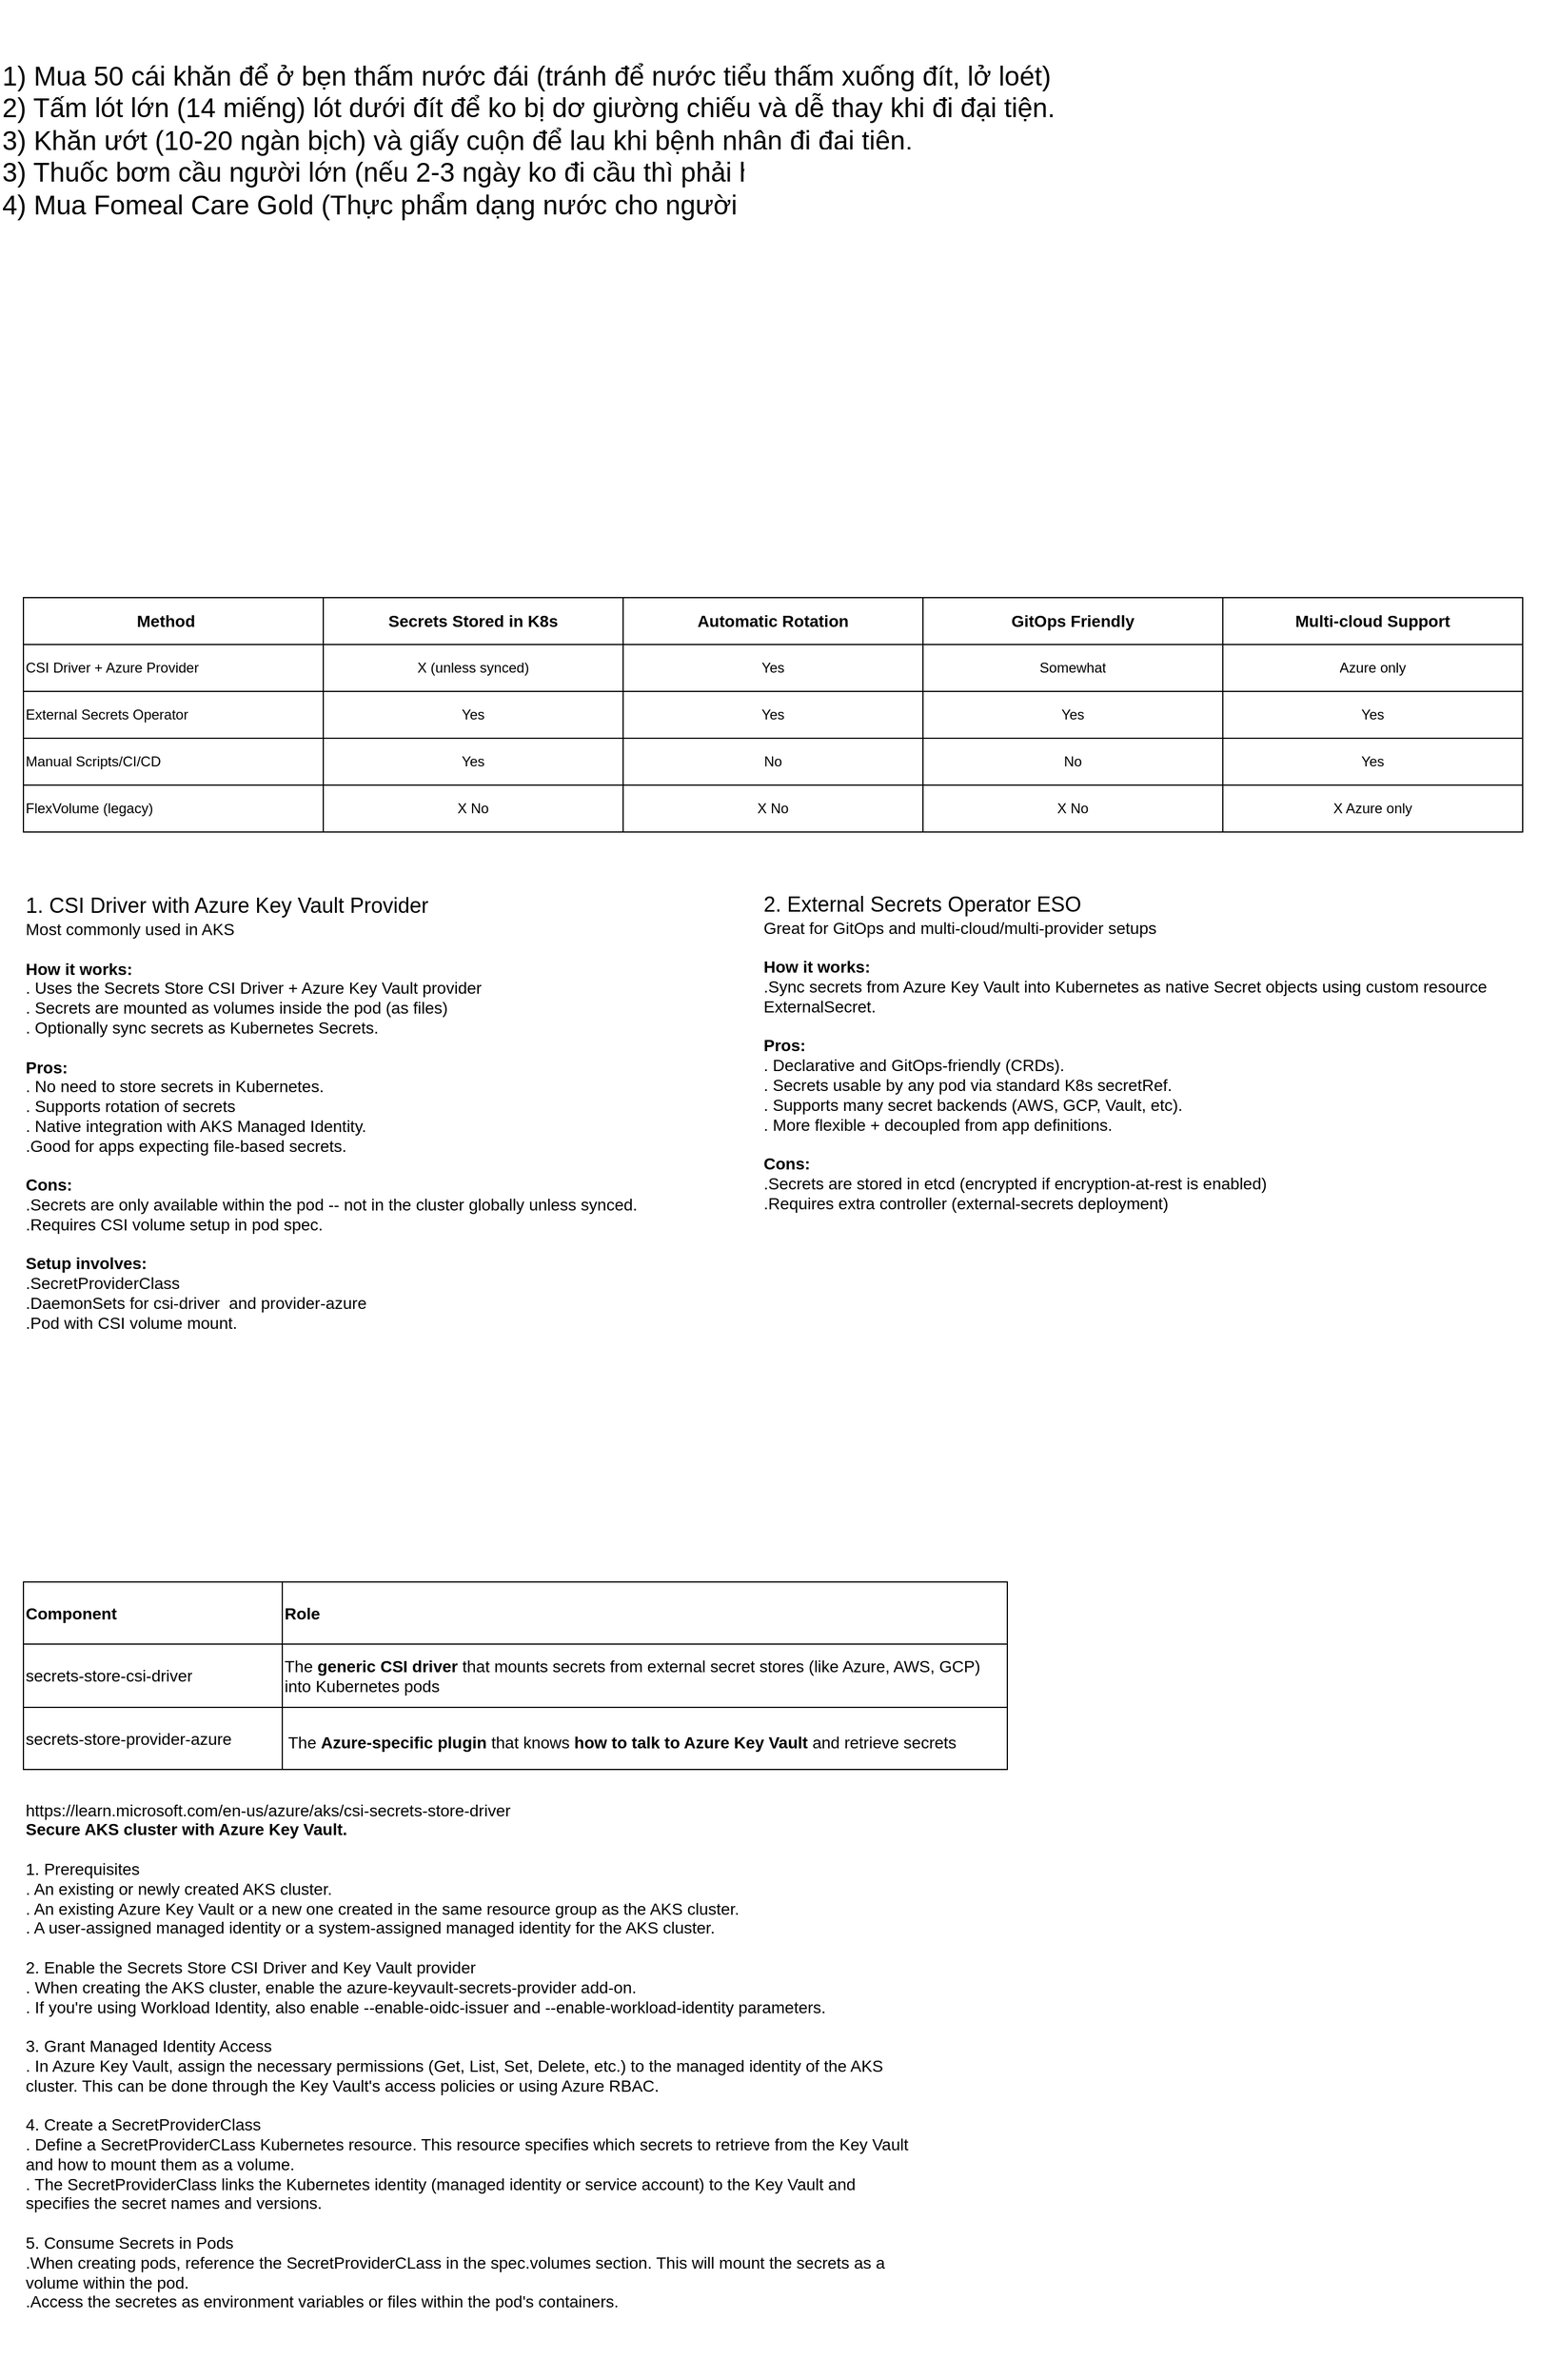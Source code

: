 <mxfile version="28.0.9">
  <diagram name="Page-1" id="P_0fEiLbS9mn6q6-8X8e">
    <mxGraphModel dx="2703" dy="2934" grid="1" gridSize="10" guides="1" tooltips="1" connect="1" arrows="1" fold="1" page="1" pageScale="1" pageWidth="850" pageHeight="1100" math="0" shadow="0">
      <root>
        <mxCell id="0" />
        <mxCell id="1" parent="0" />
        <mxCell id="xgcpUTHf5Nflsly10a9e-1" value="&lt;div&gt;&lt;font style=&quot;font-size: 14px;&quot;&gt;https://learn.microsoft.com/en-us/azure/aks/csi-secrets-store-driver&lt;/font&gt;&lt;/div&gt;&lt;div&gt;&lt;font style=&quot;font-size: 14px;&quot;&gt;&lt;b&gt;Secure AKS cluster with Azure Key Vault.&lt;/b&gt;&lt;/font&gt;&lt;/div&gt;&lt;div&gt;&lt;font style=&quot;font-size: 14px;&quot;&gt;&lt;br&gt;&lt;/font&gt;&lt;/div&gt;&lt;font style=&quot;font-size: 14px;&quot;&gt;1. Prerequisites&lt;/font&gt;&lt;div&gt;&lt;font style=&quot;font-size: 14px;&quot;&gt;. An existing or newly created AKS cluster.&lt;/font&gt;&lt;/div&gt;&lt;div&gt;&lt;font style=&quot;font-size: 14px;&quot;&gt;. An existing Azure Key Vault or a new one created in the same resource group as the AKS cluster.&lt;/font&gt;&lt;/div&gt;&lt;div&gt;&lt;font style=&quot;font-size: 14px;&quot;&gt;. A user-assigned managed identity or a system-assigned managed identity for the AKS cluster.&lt;/font&gt;&lt;/div&gt;&lt;div&gt;&lt;font style=&quot;font-size: 14px;&quot;&gt;&lt;br&gt;&lt;/font&gt;&lt;/div&gt;&lt;div&gt;&lt;font style=&quot;font-size: 14px;&quot;&gt;2. Enable the Secrets Store CSI Driver and Key Vault provider&lt;/font&gt;&lt;/div&gt;&lt;div&gt;&lt;font style=&quot;font-size: 14px;&quot;&gt;. When creating the AKS cluster, enable the azure-keyvault-secrets-provider add-on.&lt;/font&gt;&lt;/div&gt;&lt;div&gt;&lt;font style=&quot;font-size: 14px;&quot;&gt;. If you&#39;re using Workload Identity, also enable --enable-oidc-issuer and --enable-workload-identity parameters.&lt;/font&gt;&lt;/div&gt;&lt;div&gt;&lt;font style=&quot;font-size: 14px;&quot;&gt;&lt;br&gt;&lt;/font&gt;&lt;/div&gt;&lt;div&gt;&lt;font style=&quot;font-size: 14px;&quot;&gt;3. Grant Managed Identity Access&lt;/font&gt;&lt;/div&gt;&lt;div&gt;&lt;font style=&quot;font-size: 14px;&quot;&gt;. In Azure Key Vault, assign the necessary permissions (Get, List, Set, Delete, etc.) to the managed identity of the AKS cluster. This can be done through the Key Vault&#39;s access policies or using Azure RBAC.&lt;/font&gt;&lt;/div&gt;&lt;div&gt;&lt;font style=&quot;font-size: 14px;&quot;&gt;&lt;br&gt;&lt;/font&gt;&lt;/div&gt;&lt;div&gt;&lt;font style=&quot;font-size: 14px;&quot;&gt;4. Create a SecretProviderClass&lt;/font&gt;&lt;/div&gt;&lt;div&gt;&lt;font style=&quot;font-size: 14px;&quot;&gt;. Define a SecretProviderCLass Kubernetes resource. This resource specifies which secrets to retrieve from the Key Vault and how to mount them as a volume.&lt;/font&gt;&lt;/div&gt;&lt;div&gt;&lt;font style=&quot;font-size: 14px;&quot;&gt;. The SecretProviderClass links the Kubernetes identity (managed identity or service account) to the Key Vault and&amp;nbsp;&lt;/font&gt;&lt;/div&gt;&lt;div&gt;&lt;span style=&quot;font-size: 14px;&quot;&gt;specifies the secret names and versions.&lt;/span&gt;&lt;/div&gt;&lt;div&gt;&lt;span style=&quot;font-size: 14px;&quot;&gt;&lt;br&gt;&lt;/span&gt;&lt;/div&gt;&lt;div&gt;&lt;span style=&quot;font-size: 14px;&quot;&gt;5. Consume Secrets in Pods&lt;/span&gt;&lt;/div&gt;&lt;div&gt;&lt;span style=&quot;font-size: 14px;&quot;&gt;.When creating pods, reference the SecretProviderCLass in the spec.volumes section. This will mount the secrets as a volume within the pod.&lt;/span&gt;&lt;/div&gt;&lt;div&gt;&lt;span style=&quot;font-size: 14px;&quot;&gt;.Access the secretes as environment variables or files within the pod&#39;s containers.&lt;/span&gt;&lt;/div&gt;&lt;div&gt;&lt;span style=&quot;font-size: 14px;&quot;&gt;&lt;br&gt;&lt;/span&gt;&lt;/div&gt;&lt;div&gt;&lt;br&gt;&lt;/div&gt;" style="text;html=1;align=left;verticalAlign=middle;whiteSpace=wrap;rounded=0;" parent="1" vertex="1">
          <mxGeometry x="-760" y="40" width="760" height="520" as="geometry" />
        </mxCell>
        <mxCell id="xgcpUTHf5Nflsly10a9e-11" value="" style="shape=table;startSize=0;container=1;collapsible=0;childLayout=tableLayout;fontSize=14;" parent="1" vertex="1">
          <mxGeometry x="-760" y="-120" width="840" height="160" as="geometry" />
        </mxCell>
        <mxCell id="xgcpUTHf5Nflsly10a9e-12" value="" style="shape=tableRow;horizontal=0;startSize=0;swimlaneHead=0;swimlaneBody=0;strokeColor=inherit;top=0;left=0;bottom=0;right=0;collapsible=0;dropTarget=0;fillColor=none;points=[[0,0.5],[1,0.5]];portConstraint=eastwest;" parent="xgcpUTHf5Nflsly10a9e-11" vertex="1">
          <mxGeometry width="840" height="53" as="geometry" />
        </mxCell>
        <mxCell id="xgcpUTHf5Nflsly10a9e-13" value="&lt;font style=&quot;font-size: 14px;&quot;&gt;&lt;b&gt;Component&lt;/b&gt;&lt;/font&gt;" style="shape=partialRectangle;html=1;whiteSpace=wrap;connectable=0;strokeColor=inherit;overflow=hidden;fillColor=none;top=0;left=0;bottom=0;right=0;pointerEvents=1;align=left;" parent="xgcpUTHf5Nflsly10a9e-12" vertex="1">
          <mxGeometry width="221" height="53" as="geometry">
            <mxRectangle width="221" height="53" as="alternateBounds" />
          </mxGeometry>
        </mxCell>
        <mxCell id="xgcpUTHf5Nflsly10a9e-14" value="&lt;font style=&quot;font-size: 14px;&quot;&gt;&lt;b&gt;Role&lt;/b&gt;&lt;/font&gt;" style="shape=partialRectangle;html=1;whiteSpace=wrap;connectable=0;strokeColor=inherit;overflow=hidden;fillColor=none;top=0;left=0;bottom=0;right=0;pointerEvents=1;align=left;" parent="xgcpUTHf5Nflsly10a9e-12" vertex="1">
          <mxGeometry x="221" width="619" height="53" as="geometry">
            <mxRectangle width="619" height="53" as="alternateBounds" />
          </mxGeometry>
        </mxCell>
        <mxCell id="xgcpUTHf5Nflsly10a9e-15" value="" style="shape=tableRow;horizontal=0;startSize=0;swimlaneHead=0;swimlaneBody=0;strokeColor=inherit;top=0;left=0;bottom=0;right=0;collapsible=0;dropTarget=0;fillColor=none;points=[[0,0.5],[1,0.5]];portConstraint=eastwest;" parent="xgcpUTHf5Nflsly10a9e-11" vertex="1">
          <mxGeometry y="53" width="840" height="54" as="geometry" />
        </mxCell>
        <mxCell id="xgcpUTHf5Nflsly10a9e-16" value="&lt;font style=&quot;font-size: 14px;&quot;&gt;secrets-store-csi-driver&lt;/font&gt;" style="shape=partialRectangle;html=1;whiteSpace=wrap;connectable=0;strokeColor=inherit;overflow=hidden;fillColor=none;top=0;left=0;bottom=0;right=0;pointerEvents=1;align=left;" parent="xgcpUTHf5Nflsly10a9e-15" vertex="1">
          <mxGeometry width="221" height="54" as="geometry">
            <mxRectangle width="221" height="54" as="alternateBounds" />
          </mxGeometry>
        </mxCell>
        <mxCell id="xgcpUTHf5Nflsly10a9e-17" value="&lt;font style=&quot;font-size: 14px;&quot;&gt;The &lt;strong style=&quot;&quot; data-start=&quot;357&quot; data-end=&quot;379&quot;&gt;generic CSI driver&lt;/strong&gt; that mounts secrets from external secret stores (like Azure, AWS, GCP) into Kubernetes pods&lt;/font&gt;" style="shape=partialRectangle;html=1;whiteSpace=wrap;connectable=0;strokeColor=inherit;overflow=hidden;fillColor=none;top=0;left=0;bottom=0;right=0;pointerEvents=1;align=left;" parent="xgcpUTHf5Nflsly10a9e-15" vertex="1">
          <mxGeometry x="221" width="619" height="54" as="geometry">
            <mxRectangle width="619" height="54" as="alternateBounds" />
          </mxGeometry>
        </mxCell>
        <mxCell id="xgcpUTHf5Nflsly10a9e-18" value="" style="shape=tableRow;horizontal=0;startSize=0;swimlaneHead=0;swimlaneBody=0;strokeColor=inherit;top=0;left=0;bottom=0;right=0;collapsible=0;dropTarget=0;fillColor=none;points=[[0,0.5],[1,0.5]];portConstraint=eastwest;" parent="xgcpUTHf5Nflsly10a9e-11" vertex="1">
          <mxGeometry y="107" width="840" height="53" as="geometry" />
        </mxCell>
        <mxCell id="xgcpUTHf5Nflsly10a9e-19" value="&lt;font style=&quot;font-size: 14px;&quot;&gt;secrets-store-provider-azure&lt;/font&gt;" style="shape=partialRectangle;html=1;whiteSpace=wrap;connectable=0;strokeColor=inherit;overflow=hidden;fillColor=none;top=0;left=0;bottom=0;right=0;pointerEvents=1;align=left;" parent="xgcpUTHf5Nflsly10a9e-18" vertex="1">
          <mxGeometry width="221" height="53" as="geometry">
            <mxRectangle width="221" height="53" as="alternateBounds" />
          </mxGeometry>
        </mxCell>
        <mxCell id="xgcpUTHf5Nflsly10a9e-20" value="&lt;table&gt;&lt;tbody&gt;&lt;tr&gt;&lt;td data-start=&quot;474&quot; data-end=&quot;511&quot; data-col-size=&quot;sm&quot;&gt;&lt;strong data-start=&quot;476&quot; data-end=&quot;510&quot;&gt;&lt;font style=&quot;font-size: 14px;&quot;&gt;&lt;code data-start=&quot;478&quot; data-end=&quot;508&quot;&gt;&lt;/code&gt;&lt;/font&gt;&lt;/strong&gt;&lt;/td&gt;&lt;/tr&gt;&lt;/tbody&gt;&lt;/table&gt;&lt;table&gt;&lt;tbody&gt;&lt;tr&gt;&lt;td data-col-size=&quot;lg&quot; data-start=&quot;511&quot; data-end=&quot;611&quot;&gt;&lt;font style=&quot;font-size: 14px;&quot;&gt;The &lt;strong data-start=&quot;517&quot; data-end=&quot;542&quot;&gt;Azure-specific plugin&lt;/strong&gt; that knows &lt;strong data-start=&quot;554&quot; data-end=&quot;588&quot;&gt;how to talk to Azure Key Vault&lt;/strong&gt; and retrieve secrets&lt;/font&gt;&lt;/td&gt;&lt;/tr&gt;&lt;/tbody&gt;&lt;/table&gt;" style="shape=partialRectangle;html=1;whiteSpace=wrap;connectable=0;strokeColor=inherit;overflow=hidden;fillColor=none;top=0;left=0;bottom=0;right=0;pointerEvents=1;align=left;" parent="xgcpUTHf5Nflsly10a9e-18" vertex="1">
          <mxGeometry x="221" width="619" height="53" as="geometry">
            <mxRectangle width="619" height="53" as="alternateBounds" />
          </mxGeometry>
        </mxCell>
        <mxCell id="xgcpUTHf5Nflsly10a9e-21" value="&lt;font style=&quot;font-size: 23px;&quot;&gt;1) Mua 50 cái khăn để ở bẹn thấm nước đái (tránh để nước tiểu thấm xuống đít, lở loét)&lt;/font&gt;&lt;div&gt;&lt;font style=&quot;font-size: 23px;&quot;&gt;2) Tấm lót lớn (14 miếng) lót dưới đít để ko bị dơ giường chiếu và dễ thay khi đi đại tiện.&lt;/font&gt;&lt;/div&gt;&lt;div&gt;&lt;font style=&quot;font-size: 23px;&quot;&gt;3) Khăn ướt (10-20 ngàn bịch) và giấy cuộn để lau khi bệnh nhân đi đại tiện.&lt;/font&gt;&lt;/div&gt;&lt;div&gt;&lt;font style=&quot;font-size: 23px;&quot;&gt;3) Thuốc bơm cầu người lớn (nếu 2-3 ngày ko đi cầu thì phải hỏi người bệnh rồi bơm)&lt;/font&gt;&lt;/div&gt;&lt;div&gt;&lt;font style=&quot;font-size: 23px;&quot;&gt;4) Mua&amp;nbsp;Fomeal Care Gold (Thực phẩm dạng nước cho người tiểu đường) để cho ăn.&lt;/font&gt;&lt;/div&gt;" style="text;html=1;align=left;verticalAlign=middle;whiteSpace=wrap;rounded=0;" parent="1" vertex="1">
          <mxGeometry x="-780" y="-1470" width="940" height="240" as="geometry" />
        </mxCell>
        <mxCell id="mOrBXm5TbnMwmnYcqCQa-109" value="&lt;div&gt;&lt;font style=&quot;font-size: 18px;&quot;&gt;1. &lt;font&gt;CSI Driver with Azure Key Vault Provider&lt;/font&gt;&lt;/font&gt;&lt;/div&gt;&lt;div&gt;Most commonly used in AKS&lt;/div&gt;&lt;div&gt;&lt;br&gt;&lt;/div&gt;&lt;div&gt;&lt;b&gt;How it works:&lt;/b&gt;&lt;/div&gt;&lt;div&gt;. Uses the Secrets Store CSI Driver + Azure Key Vault provider&lt;/div&gt;&lt;div&gt;. Secrets are mounted as volumes inside the pod (as files)&lt;/div&gt;&lt;div&gt;. Optionally sync secrets as Kubernetes Secrets.&lt;/div&gt;&lt;div&gt;&lt;br&gt;&lt;/div&gt;&lt;div&gt;&lt;b&gt;Pros:&lt;/b&gt;&lt;/div&gt;&lt;div&gt;. No need to store secrets in Kubernetes.&lt;/div&gt;&lt;div&gt;. Supports rotation of secrets&lt;/div&gt;&lt;div&gt;. Native integration with AKS Managed Identity.&lt;/div&gt;&lt;div&gt;.Good for apps expecting file-based secrets.&lt;/div&gt;&lt;div&gt;&lt;br&gt;&lt;/div&gt;&lt;div&gt;&lt;b&gt;Cons:&lt;/b&gt;&lt;/div&gt;&lt;div&gt;.Secrets are only available within the pod -- not in the cluster globally unless synced.&lt;/div&gt;&lt;div&gt;.Requires CSI volume setup in pod spec.&lt;/div&gt;&lt;div&gt;&lt;br&gt;&lt;/div&gt;&lt;div&gt;&lt;b&gt;Setup involves:&lt;/b&gt;&lt;/div&gt;&lt;div&gt;.SecretProviderClass &lt;br&gt;&lt;/div&gt;&lt;div&gt;.DaemonSets for csi-driver&amp;nbsp; and provider-azure&lt;/div&gt;&lt;div&gt;.Pod with CSI volume mount.&lt;br&gt;&lt;/div&gt;" style="text;html=1;align=left;verticalAlign=middle;whiteSpace=wrap;rounded=0;fontSize=14;" vertex="1" parent="1">
          <mxGeometry x="-760" y="-720" width="600" height="400" as="geometry" />
        </mxCell>
        <mxCell id="mOrBXm5TbnMwmnYcqCQa-110" value="&lt;div&gt;&lt;font style=&quot;font-size: 18px;&quot;&gt;2. External Secrets Operator ESO&lt;/font&gt;&lt;/div&gt;&lt;div&gt;&lt;font style=&quot;font-size: 14px;&quot;&gt;&lt;font&gt;Great for GitOps and multi-cloud/multi-provider setups&lt;/font&gt;&lt;/font&gt;&lt;/div&gt;&lt;div&gt;&lt;font style=&quot;font-size: 14px;&quot;&gt;&lt;font&gt;&lt;br&gt;&lt;/font&gt;&lt;/font&gt;&lt;/div&gt;&lt;div&gt;&lt;font style=&quot;font-size: 14px;&quot;&gt;&lt;font&gt;&lt;b&gt;How it works:&lt;/b&gt;&lt;/font&gt;&lt;/font&gt;&lt;/div&gt;&lt;div&gt;&lt;font style=&quot;font-size: 14px;&quot;&gt;&lt;font&gt;.Sync secrets from Azure Key Vault into Kubernetes as native Secret objects using custom resource ExternalSecret.&lt;/font&gt;&lt;/font&gt;&lt;/div&gt;&lt;div&gt;&lt;font style=&quot;font-size: 14px;&quot;&gt;&lt;font&gt;&lt;br&gt;&lt;/font&gt;&lt;/font&gt;&lt;/div&gt;&lt;div&gt;&lt;font style=&quot;font-size: 14px;&quot;&gt;&lt;font&gt;&lt;b&gt;Pros:&lt;/b&gt;&lt;/font&gt;&lt;/font&gt;&lt;/div&gt;&lt;div&gt;&lt;font style=&quot;font-size: 14px;&quot;&gt;&lt;font&gt;. Declarative and GitOps-friendly (CRDs).&lt;/font&gt;&lt;/font&gt;&lt;/div&gt;&lt;div&gt;&lt;font style=&quot;font-size: 14px;&quot;&gt;&lt;font&gt;. Secrets usable by any pod via standard K8s secretRef.&lt;/font&gt;&lt;/font&gt;&lt;/div&gt;&lt;div&gt;&lt;font style=&quot;font-size: 14px;&quot;&gt;&lt;font&gt;. Supports many secret backends (AWS, GCP, Vault, etc).&lt;/font&gt;&lt;/font&gt;&lt;/div&gt;&lt;div&gt;&lt;font style=&quot;font-size: 14px;&quot;&gt;&lt;font&gt;. More flexible + decoupled from app definitions.&lt;/font&gt;&lt;/font&gt;&lt;/div&gt;&lt;div&gt;&lt;font style=&quot;font-size: 14px;&quot;&gt;&lt;font&gt;&lt;br&gt;&lt;/font&gt;&lt;/font&gt;&lt;/div&gt;&lt;div&gt;&lt;font style=&quot;font-size: 14px;&quot;&gt;&lt;font&gt;&lt;b&gt;Cons:&lt;/b&gt;&lt;/font&gt;&lt;/font&gt;&lt;/div&gt;&lt;div&gt;&lt;font style=&quot;font-size: 14px;&quot;&gt;&lt;font&gt;.Secrets are stored in etcd (encrypted if encryption-at-rest is enabled)&lt;/font&gt;&lt;/font&gt;&lt;/div&gt;&lt;div&gt;&lt;font style=&quot;font-size: 14px;&quot;&gt;&lt;font&gt;.Requires extra controller (external-secrets deployment)&lt;/font&gt;&lt;/font&gt;&lt;/div&gt;&lt;div&gt;&lt;font style=&quot;font-size: 14px;&quot;&gt;&lt;font&gt;&lt;br&gt;&lt;/font&gt;&lt;/font&gt;&lt;/div&gt;&lt;div&gt;&lt;font style=&quot;font-size: 14px;&quot;&gt;&lt;font&gt;&lt;br&gt;&lt;/font&gt;&lt;/font&gt;&lt;/div&gt;" style="text;html=1;align=left;verticalAlign=middle;whiteSpace=wrap;rounded=0;" vertex="1" parent="1">
          <mxGeometry x="-130" y="-720" width="680" height="330" as="geometry" />
        </mxCell>
        <mxCell id="mOrBXm5TbnMwmnYcqCQa-111" value="" style="shape=table;startSize=0;container=1;collapsible=0;childLayout=tableLayout;" vertex="1" parent="1">
          <mxGeometry x="-760" y="-960" width="1280" height="200" as="geometry" />
        </mxCell>
        <mxCell id="mOrBXm5TbnMwmnYcqCQa-112" value="" style="shape=tableRow;horizontal=0;startSize=0;swimlaneHead=0;swimlaneBody=0;strokeColor=inherit;top=0;left=0;bottom=0;right=0;collapsible=0;dropTarget=0;fillColor=none;points=[[0,0.5],[1,0.5]];portConstraint=eastwest;" vertex="1" parent="mOrBXm5TbnMwmnYcqCQa-111">
          <mxGeometry width="1280" height="40" as="geometry" />
        </mxCell>
        <mxCell id="mOrBXm5TbnMwmnYcqCQa-113" value="&lt;b&gt;&lt;font style=&quot;font-size: 14px;&quot;&gt;Method&lt;span style=&quot;white-space: pre;&quot;&gt;&#x9;&lt;/span&gt;&lt;/font&gt;&lt;/b&gt;" style="shape=partialRectangle;html=1;whiteSpace=wrap;connectable=0;strokeColor=inherit;overflow=hidden;fillColor=none;top=0;left=0;bottom=0;right=0;pointerEvents=1;" vertex="1" parent="mOrBXm5TbnMwmnYcqCQa-112">
          <mxGeometry width="256" height="40" as="geometry">
            <mxRectangle width="256" height="40" as="alternateBounds" />
          </mxGeometry>
        </mxCell>
        <mxCell id="mOrBXm5TbnMwmnYcqCQa-114" value="&lt;b&gt;&lt;font style=&quot;font-size: 14px;&quot;&gt;Secrets Stored in K8s&lt;/font&gt;&lt;/b&gt;" style="shape=partialRectangle;html=1;whiteSpace=wrap;connectable=0;strokeColor=inherit;overflow=hidden;fillColor=none;top=0;left=0;bottom=0;right=0;pointerEvents=1;" vertex="1" parent="mOrBXm5TbnMwmnYcqCQa-112">
          <mxGeometry x="256" width="256" height="40" as="geometry">
            <mxRectangle width="256" height="40" as="alternateBounds" />
          </mxGeometry>
        </mxCell>
        <mxCell id="mOrBXm5TbnMwmnYcqCQa-115" value="&lt;b&gt;&lt;font style=&quot;font-size: 14px;&quot;&gt;Automatic Rotation&lt;/font&gt;&lt;/b&gt;" style="shape=partialRectangle;html=1;whiteSpace=wrap;connectable=0;strokeColor=inherit;overflow=hidden;fillColor=none;top=0;left=0;bottom=0;right=0;pointerEvents=1;" vertex="1" parent="mOrBXm5TbnMwmnYcqCQa-112">
          <mxGeometry x="512" width="256" height="40" as="geometry">
            <mxRectangle width="256" height="40" as="alternateBounds" />
          </mxGeometry>
        </mxCell>
        <mxCell id="mOrBXm5TbnMwmnYcqCQa-116" value="&lt;b&gt;&lt;font style=&quot;font-size: 14px;&quot;&gt;GitOps Friendly&lt;/font&gt;&lt;/b&gt;" style="shape=partialRectangle;html=1;whiteSpace=wrap;connectable=0;strokeColor=inherit;overflow=hidden;fillColor=none;top=0;left=0;bottom=0;right=0;pointerEvents=1;" vertex="1" parent="mOrBXm5TbnMwmnYcqCQa-112">
          <mxGeometry x="768" width="256" height="40" as="geometry">
            <mxRectangle width="256" height="40" as="alternateBounds" />
          </mxGeometry>
        </mxCell>
        <mxCell id="mOrBXm5TbnMwmnYcqCQa-117" value="&lt;font style=&quot;font-size: 14px;&quot;&gt;&lt;b&gt;Multi-cloud Support&lt;/b&gt;&lt;/font&gt;" style="shape=partialRectangle;html=1;whiteSpace=wrap;connectable=0;strokeColor=inherit;overflow=hidden;fillColor=none;top=0;left=0;bottom=0;right=0;pointerEvents=1;" vertex="1" parent="mOrBXm5TbnMwmnYcqCQa-112">
          <mxGeometry x="1024" width="256" height="40" as="geometry">
            <mxRectangle width="256" height="40" as="alternateBounds" />
          </mxGeometry>
        </mxCell>
        <mxCell id="mOrBXm5TbnMwmnYcqCQa-118" value="" style="shape=tableRow;horizontal=0;startSize=0;swimlaneHead=0;swimlaneBody=0;strokeColor=inherit;top=0;left=0;bottom=0;right=0;collapsible=0;dropTarget=0;fillColor=none;points=[[0,0.5],[1,0.5]];portConstraint=eastwest;" vertex="1" parent="mOrBXm5TbnMwmnYcqCQa-111">
          <mxGeometry y="40" width="1280" height="40" as="geometry" />
        </mxCell>
        <mxCell id="mOrBXm5TbnMwmnYcqCQa-119" value="&lt;div align=&quot;left&quot;&gt;CSI Driver + Azure Provider&lt;/div&gt;" style="shape=partialRectangle;html=1;whiteSpace=wrap;connectable=0;strokeColor=inherit;overflow=hidden;fillColor=none;top=0;left=0;bottom=0;right=0;pointerEvents=1;align=left;" vertex="1" parent="mOrBXm5TbnMwmnYcqCQa-118">
          <mxGeometry width="256" height="40" as="geometry">
            <mxRectangle width="256" height="40" as="alternateBounds" />
          </mxGeometry>
        </mxCell>
        <mxCell id="mOrBXm5TbnMwmnYcqCQa-120" value="X (unless synced)" style="shape=partialRectangle;html=1;whiteSpace=wrap;connectable=0;strokeColor=inherit;overflow=hidden;fillColor=none;top=0;left=0;bottom=0;right=0;pointerEvents=1;" vertex="1" parent="mOrBXm5TbnMwmnYcqCQa-118">
          <mxGeometry x="256" width="256" height="40" as="geometry">
            <mxRectangle width="256" height="40" as="alternateBounds" />
          </mxGeometry>
        </mxCell>
        <mxCell id="mOrBXm5TbnMwmnYcqCQa-121" value="Yes" style="shape=partialRectangle;html=1;whiteSpace=wrap;connectable=0;strokeColor=inherit;overflow=hidden;fillColor=none;top=0;left=0;bottom=0;right=0;pointerEvents=1;" vertex="1" parent="mOrBXm5TbnMwmnYcqCQa-118">
          <mxGeometry x="512" width="256" height="40" as="geometry">
            <mxRectangle width="256" height="40" as="alternateBounds" />
          </mxGeometry>
        </mxCell>
        <mxCell id="mOrBXm5TbnMwmnYcqCQa-122" value="Somewhat" style="shape=partialRectangle;html=1;whiteSpace=wrap;connectable=0;strokeColor=inherit;overflow=hidden;fillColor=none;top=0;left=0;bottom=0;right=0;pointerEvents=1;" vertex="1" parent="mOrBXm5TbnMwmnYcqCQa-118">
          <mxGeometry x="768" width="256" height="40" as="geometry">
            <mxRectangle width="256" height="40" as="alternateBounds" />
          </mxGeometry>
        </mxCell>
        <mxCell id="mOrBXm5TbnMwmnYcqCQa-123" value="Azure only" style="shape=partialRectangle;html=1;whiteSpace=wrap;connectable=0;strokeColor=inherit;overflow=hidden;fillColor=none;top=0;left=0;bottom=0;right=0;pointerEvents=1;" vertex="1" parent="mOrBXm5TbnMwmnYcqCQa-118">
          <mxGeometry x="1024" width="256" height="40" as="geometry">
            <mxRectangle width="256" height="40" as="alternateBounds" />
          </mxGeometry>
        </mxCell>
        <mxCell id="mOrBXm5TbnMwmnYcqCQa-124" value="" style="shape=tableRow;horizontal=0;startSize=0;swimlaneHead=0;swimlaneBody=0;strokeColor=inherit;top=0;left=0;bottom=0;right=0;collapsible=0;dropTarget=0;fillColor=none;points=[[0,0.5],[1,0.5]];portConstraint=eastwest;" vertex="1" parent="mOrBXm5TbnMwmnYcqCQa-111">
          <mxGeometry y="80" width="1280" height="40" as="geometry" />
        </mxCell>
        <mxCell id="mOrBXm5TbnMwmnYcqCQa-125" value="&lt;div align=&quot;left&quot;&gt;External Secrets Operator&lt;/div&gt;" style="shape=partialRectangle;html=1;whiteSpace=wrap;connectable=0;strokeColor=inherit;overflow=hidden;fillColor=none;top=0;left=0;bottom=0;right=0;pointerEvents=1;align=left;" vertex="1" parent="mOrBXm5TbnMwmnYcqCQa-124">
          <mxGeometry width="256" height="40" as="geometry">
            <mxRectangle width="256" height="40" as="alternateBounds" />
          </mxGeometry>
        </mxCell>
        <mxCell id="mOrBXm5TbnMwmnYcqCQa-126" value="&lt;span style=&quot;white-space: pre;&quot;&gt;Yes&lt;/span&gt;" style="shape=partialRectangle;html=1;whiteSpace=wrap;connectable=0;strokeColor=inherit;overflow=hidden;fillColor=none;top=0;left=0;bottom=0;right=0;pointerEvents=1;" vertex="1" parent="mOrBXm5TbnMwmnYcqCQa-124">
          <mxGeometry x="256" width="256" height="40" as="geometry">
            <mxRectangle width="256" height="40" as="alternateBounds" />
          </mxGeometry>
        </mxCell>
        <mxCell id="mOrBXm5TbnMwmnYcqCQa-127" value="Yes" style="shape=partialRectangle;html=1;whiteSpace=wrap;connectable=0;strokeColor=inherit;overflow=hidden;fillColor=none;top=0;left=0;bottom=0;right=0;pointerEvents=1;" vertex="1" parent="mOrBXm5TbnMwmnYcqCQa-124">
          <mxGeometry x="512" width="256" height="40" as="geometry">
            <mxRectangle width="256" height="40" as="alternateBounds" />
          </mxGeometry>
        </mxCell>
        <mxCell id="mOrBXm5TbnMwmnYcqCQa-128" value="Yes" style="shape=partialRectangle;html=1;whiteSpace=wrap;connectable=0;strokeColor=inherit;overflow=hidden;fillColor=none;top=0;left=0;bottom=0;right=0;pointerEvents=1;" vertex="1" parent="mOrBXm5TbnMwmnYcqCQa-124">
          <mxGeometry x="768" width="256" height="40" as="geometry">
            <mxRectangle width="256" height="40" as="alternateBounds" />
          </mxGeometry>
        </mxCell>
        <mxCell id="mOrBXm5TbnMwmnYcqCQa-129" value="Yes" style="shape=partialRectangle;html=1;whiteSpace=wrap;connectable=0;strokeColor=inherit;overflow=hidden;fillColor=none;top=0;left=0;bottom=0;right=0;pointerEvents=1;" vertex="1" parent="mOrBXm5TbnMwmnYcqCQa-124">
          <mxGeometry x="1024" width="256" height="40" as="geometry">
            <mxRectangle width="256" height="40" as="alternateBounds" />
          </mxGeometry>
        </mxCell>
        <mxCell id="mOrBXm5TbnMwmnYcqCQa-130" value="" style="shape=tableRow;horizontal=0;startSize=0;swimlaneHead=0;swimlaneBody=0;strokeColor=inherit;top=0;left=0;bottom=0;right=0;collapsible=0;dropTarget=0;fillColor=none;points=[[0,0.5],[1,0.5]];portConstraint=eastwest;" vertex="1" parent="mOrBXm5TbnMwmnYcqCQa-111">
          <mxGeometry y="120" width="1280" height="40" as="geometry" />
        </mxCell>
        <mxCell id="mOrBXm5TbnMwmnYcqCQa-131" value="&lt;div align=&quot;left&quot;&gt;Manual Scripts/CI/CD&lt;/div&gt;" style="shape=partialRectangle;html=1;whiteSpace=wrap;connectable=0;strokeColor=inherit;overflow=hidden;fillColor=none;top=0;left=0;bottom=0;right=0;pointerEvents=1;align=left;" vertex="1" parent="mOrBXm5TbnMwmnYcqCQa-130">
          <mxGeometry width="256" height="40" as="geometry">
            <mxRectangle width="256" height="40" as="alternateBounds" />
          </mxGeometry>
        </mxCell>
        <mxCell id="mOrBXm5TbnMwmnYcqCQa-132" value="Yes" style="shape=partialRectangle;html=1;whiteSpace=wrap;connectable=0;strokeColor=inherit;overflow=hidden;fillColor=none;top=0;left=0;bottom=0;right=0;pointerEvents=1;" vertex="1" parent="mOrBXm5TbnMwmnYcqCQa-130">
          <mxGeometry x="256" width="256" height="40" as="geometry">
            <mxRectangle width="256" height="40" as="alternateBounds" />
          </mxGeometry>
        </mxCell>
        <mxCell id="mOrBXm5TbnMwmnYcqCQa-133" value="No" style="shape=partialRectangle;html=1;whiteSpace=wrap;connectable=0;strokeColor=inherit;overflow=hidden;fillColor=none;top=0;left=0;bottom=0;right=0;pointerEvents=1;" vertex="1" parent="mOrBXm5TbnMwmnYcqCQa-130">
          <mxGeometry x="512" width="256" height="40" as="geometry">
            <mxRectangle width="256" height="40" as="alternateBounds" />
          </mxGeometry>
        </mxCell>
        <mxCell id="mOrBXm5TbnMwmnYcqCQa-134" value="No" style="shape=partialRectangle;html=1;whiteSpace=wrap;connectable=0;strokeColor=inherit;overflow=hidden;fillColor=none;top=0;left=0;bottom=0;right=0;pointerEvents=1;" vertex="1" parent="mOrBXm5TbnMwmnYcqCQa-130">
          <mxGeometry x="768" width="256" height="40" as="geometry">
            <mxRectangle width="256" height="40" as="alternateBounds" />
          </mxGeometry>
        </mxCell>
        <mxCell id="mOrBXm5TbnMwmnYcqCQa-135" value="Yes" style="shape=partialRectangle;html=1;whiteSpace=wrap;connectable=0;strokeColor=inherit;overflow=hidden;fillColor=none;top=0;left=0;bottom=0;right=0;pointerEvents=1;" vertex="1" parent="mOrBXm5TbnMwmnYcqCQa-130">
          <mxGeometry x="1024" width="256" height="40" as="geometry">
            <mxRectangle width="256" height="40" as="alternateBounds" />
          </mxGeometry>
        </mxCell>
        <mxCell id="mOrBXm5TbnMwmnYcqCQa-136" value="" style="shape=tableRow;horizontal=0;startSize=0;swimlaneHead=0;swimlaneBody=0;strokeColor=inherit;top=0;left=0;bottom=0;right=0;collapsible=0;dropTarget=0;fillColor=none;points=[[0,0.5],[1,0.5]];portConstraint=eastwest;" vertex="1" parent="mOrBXm5TbnMwmnYcqCQa-111">
          <mxGeometry y="160" width="1280" height="40" as="geometry" />
        </mxCell>
        <mxCell id="mOrBXm5TbnMwmnYcqCQa-137" value="&lt;div align=&quot;left&quot;&gt;FlexVolume (legacy)&lt;/div&gt;" style="shape=partialRectangle;html=1;whiteSpace=wrap;connectable=0;strokeColor=inherit;overflow=hidden;fillColor=none;top=0;left=0;bottom=0;right=0;pointerEvents=1;align=left;" vertex="1" parent="mOrBXm5TbnMwmnYcqCQa-136">
          <mxGeometry width="256" height="40" as="geometry">
            <mxRectangle width="256" height="40" as="alternateBounds" />
          </mxGeometry>
        </mxCell>
        <mxCell id="mOrBXm5TbnMwmnYcqCQa-138" value="X No" style="shape=partialRectangle;html=1;whiteSpace=wrap;connectable=0;strokeColor=inherit;overflow=hidden;fillColor=none;top=0;left=0;bottom=0;right=0;pointerEvents=1;" vertex="1" parent="mOrBXm5TbnMwmnYcqCQa-136">
          <mxGeometry x="256" width="256" height="40" as="geometry">
            <mxRectangle width="256" height="40" as="alternateBounds" />
          </mxGeometry>
        </mxCell>
        <mxCell id="mOrBXm5TbnMwmnYcqCQa-139" value="X No" style="shape=partialRectangle;html=1;whiteSpace=wrap;connectable=0;strokeColor=inherit;overflow=hidden;fillColor=none;top=0;left=0;bottom=0;right=0;pointerEvents=1;" vertex="1" parent="mOrBXm5TbnMwmnYcqCQa-136">
          <mxGeometry x="512" width="256" height="40" as="geometry">
            <mxRectangle width="256" height="40" as="alternateBounds" />
          </mxGeometry>
        </mxCell>
        <mxCell id="mOrBXm5TbnMwmnYcqCQa-140" value="X No" style="shape=partialRectangle;html=1;whiteSpace=wrap;connectable=0;strokeColor=inherit;overflow=hidden;fillColor=none;top=0;left=0;bottom=0;right=0;pointerEvents=1;" vertex="1" parent="mOrBXm5TbnMwmnYcqCQa-136">
          <mxGeometry x="768" width="256" height="40" as="geometry">
            <mxRectangle width="256" height="40" as="alternateBounds" />
          </mxGeometry>
        </mxCell>
        <mxCell id="mOrBXm5TbnMwmnYcqCQa-141" value="X Azure only" style="shape=partialRectangle;html=1;whiteSpace=wrap;connectable=0;strokeColor=inherit;overflow=hidden;fillColor=none;top=0;left=0;bottom=0;right=0;pointerEvents=1;" vertex="1" parent="mOrBXm5TbnMwmnYcqCQa-136">
          <mxGeometry x="1024" width="256" height="40" as="geometry">
            <mxRectangle width="256" height="40" as="alternateBounds" />
          </mxGeometry>
        </mxCell>
      </root>
    </mxGraphModel>
  </diagram>
</mxfile>
